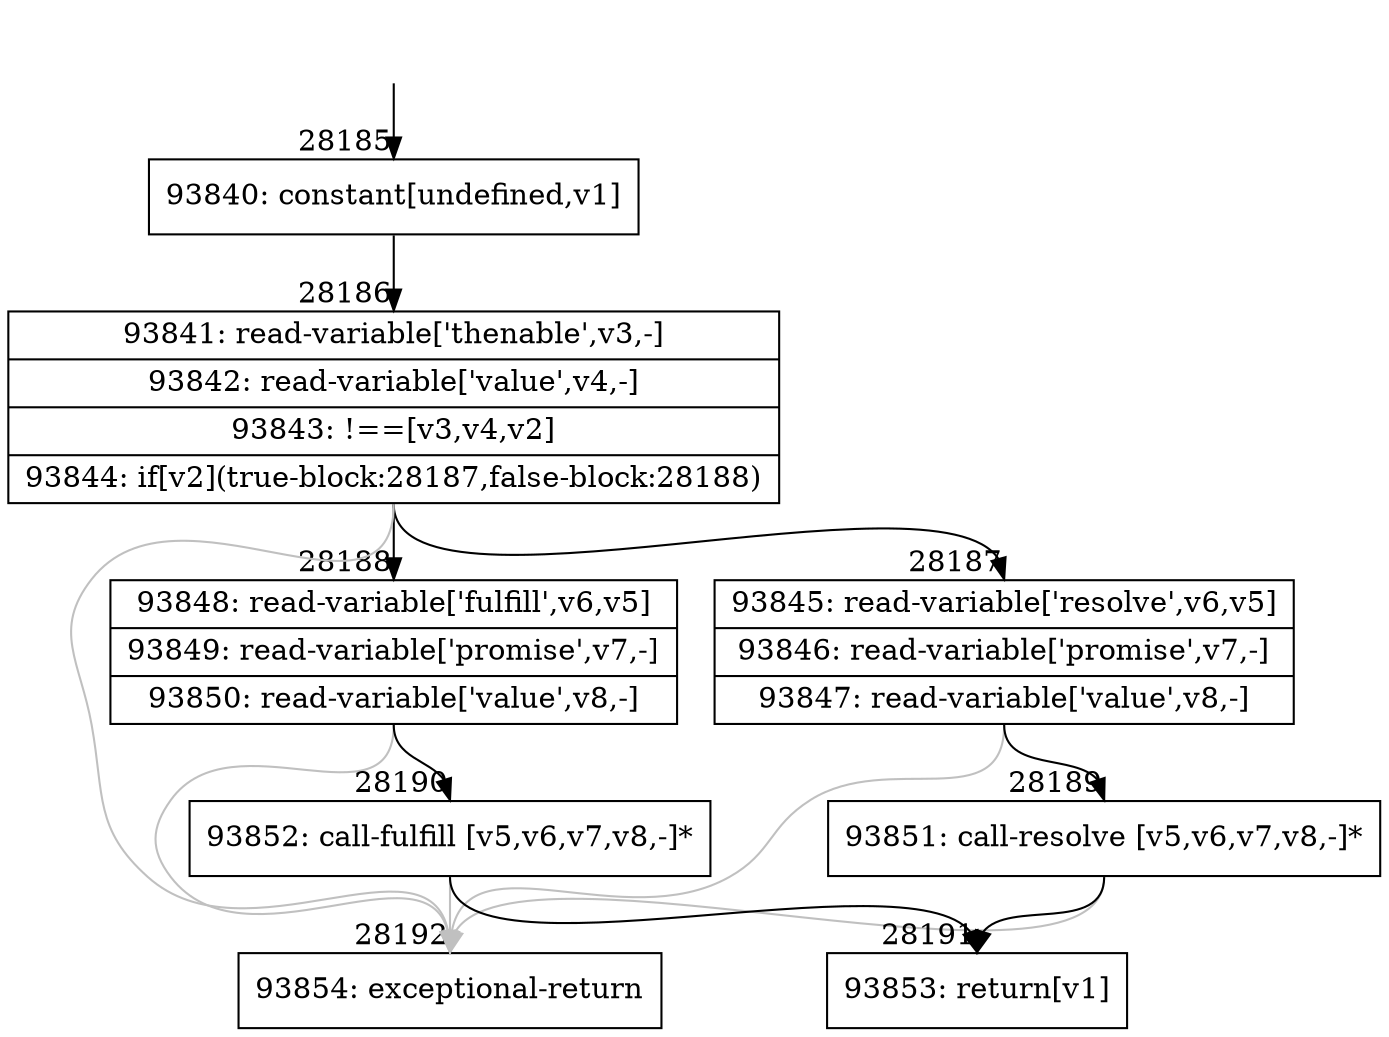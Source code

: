 digraph {
rankdir="TD"
BB_entry2470[shape=none,label=""];
BB_entry2470 -> BB28185 [tailport=s, headport=n, headlabel="    28185"]
BB28185 [shape=record label="{93840: constant[undefined,v1]}" ] 
BB28185 -> BB28186 [tailport=s, headport=n, headlabel="      28186"]
BB28186 [shape=record label="{93841: read-variable['thenable',v3,-]|93842: read-variable['value',v4,-]|93843: !==[v3,v4,v2]|93844: if[v2](true-block:28187,false-block:28188)}" ] 
BB28186 -> BB28187 [tailport=s, headport=n, headlabel="      28187"]
BB28186 -> BB28188 [tailport=s, headport=n, headlabel="      28188"]
BB28186 -> BB28192 [tailport=s, headport=n, color=gray, headlabel="      28192"]
BB28187 [shape=record label="{93845: read-variable['resolve',v6,v5]|93846: read-variable['promise',v7,-]|93847: read-variable['value',v8,-]}" ] 
BB28187 -> BB28189 [tailport=s, headport=n, headlabel="      28189"]
BB28187 -> BB28192 [tailport=s, headport=n, color=gray]
BB28188 [shape=record label="{93848: read-variable['fulfill',v6,v5]|93849: read-variable['promise',v7,-]|93850: read-variable['value',v8,-]}" ] 
BB28188 -> BB28190 [tailport=s, headport=n, headlabel="      28190"]
BB28188 -> BB28192 [tailport=s, headport=n, color=gray]
BB28189 [shape=record label="{93851: call-resolve [v5,v6,v7,v8,-]*}" ] 
BB28189 -> BB28191 [tailport=s, headport=n, headlabel="      28191"]
BB28189 -> BB28192 [tailport=s, headport=n, color=gray]
BB28190 [shape=record label="{93852: call-fulfill [v5,v6,v7,v8,-]*}" ] 
BB28190 -> BB28191 [tailport=s, headport=n]
BB28190 -> BB28192 [tailport=s, headport=n, color=gray]
BB28191 [shape=record label="{93853: return[v1]}" ] 
BB28192 [shape=record label="{93854: exceptional-return}" ] 
//#$~ 50424
}
